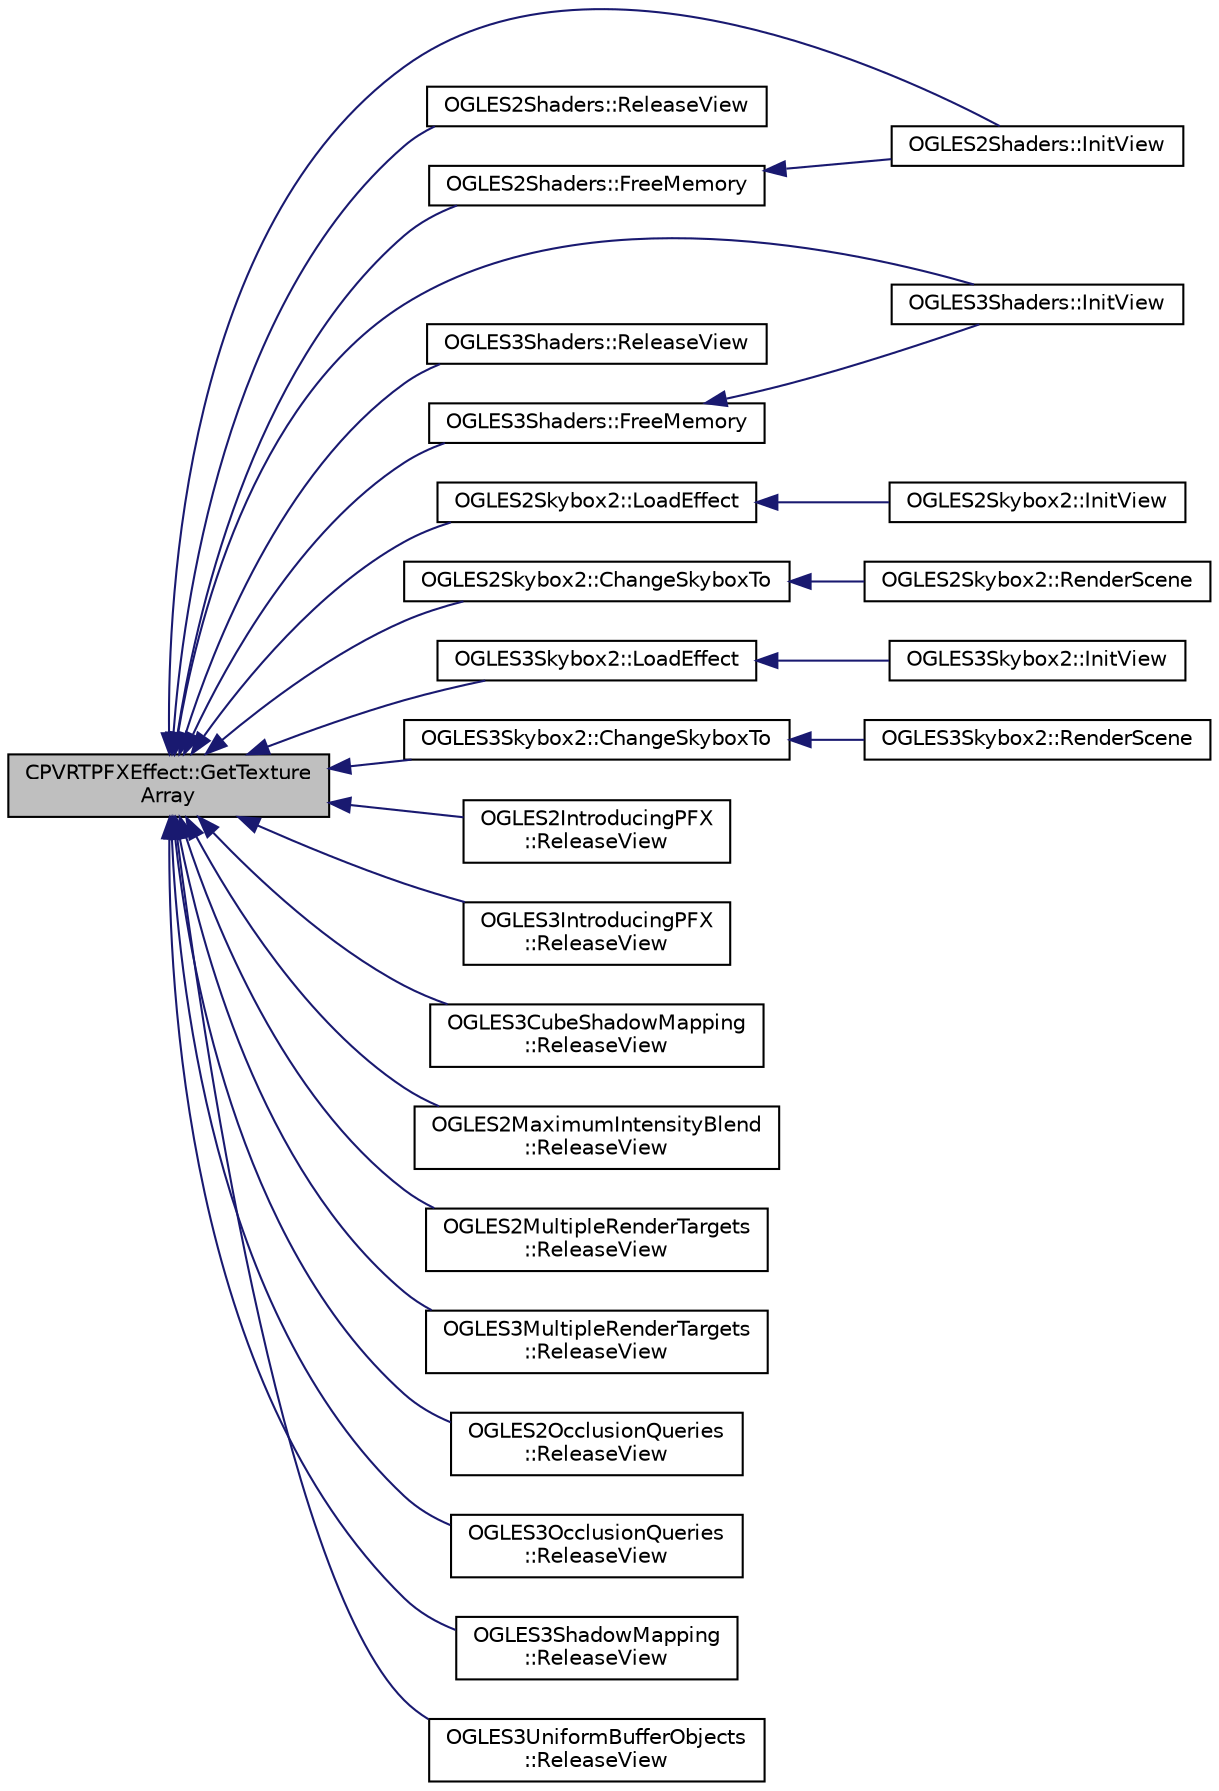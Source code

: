 digraph "CPVRTPFXEffect::GetTextureArray"
{
  edge [fontname="Helvetica",fontsize="10",labelfontname="Helvetica",labelfontsize="10"];
  node [fontname="Helvetica",fontsize="10",shape=record];
  rankdir="LR";
  Node1 [label="CPVRTPFXEffect::GetTexture\lArray",height=0.2,width=0.4,color="black", fillcolor="grey75", style="filled", fontcolor="black"];
  Node1 -> Node2 [dir="back",color="midnightblue",fontsize="10",style="solid"];
  Node2 [label="OGLES2Shaders::InitView",height=0.2,width=0.4,color="black", fillcolor="white", style="filled",URL="$class_o_g_l_e_s2_shaders.html#a9c2dcd2c42d0d9e8eba1acd00097be12"];
  Node1 -> Node3 [dir="back",color="midnightblue",fontsize="10",style="solid"];
  Node3 [label="OGLES2Shaders::ReleaseView",height=0.2,width=0.4,color="black", fillcolor="white", style="filled",URL="$class_o_g_l_e_s2_shaders.html#a360a3a96f30ba5a95cf2e39b0f019bda"];
  Node1 -> Node4 [dir="back",color="midnightblue",fontsize="10",style="solid"];
  Node4 [label="OGLES2Shaders::FreeMemory",height=0.2,width=0.4,color="black", fillcolor="white", style="filled",URL="$class_o_g_l_e_s2_shaders.html#ad943f9badd6d1be02f3f330bb501fbca"];
  Node4 -> Node2 [dir="back",color="midnightblue",fontsize="10",style="solid"];
  Node1 -> Node5 [dir="back",color="midnightblue",fontsize="10",style="solid"];
  Node5 [label="OGLES3Shaders::InitView",height=0.2,width=0.4,color="black", fillcolor="white", style="filled",URL="$class_o_g_l_e_s3_shaders.html#abbeeffa11a404097b6d1d0bd86acbf3d"];
  Node1 -> Node6 [dir="back",color="midnightblue",fontsize="10",style="solid"];
  Node6 [label="OGLES3Shaders::ReleaseView",height=0.2,width=0.4,color="black", fillcolor="white", style="filled",URL="$class_o_g_l_e_s3_shaders.html#a0861f258afaf7cef4b4395d7ba6a9c8b"];
  Node1 -> Node7 [dir="back",color="midnightblue",fontsize="10",style="solid"];
  Node7 [label="OGLES3Shaders::FreeMemory",height=0.2,width=0.4,color="black", fillcolor="white", style="filled",URL="$class_o_g_l_e_s3_shaders.html#a46979dd5a8dc92aa380b0adb71a1f902"];
  Node7 -> Node5 [dir="back",color="midnightblue",fontsize="10",style="solid"];
  Node1 -> Node8 [dir="back",color="midnightblue",fontsize="10",style="solid"];
  Node8 [label="OGLES2Skybox2::LoadEffect",height=0.2,width=0.4,color="black", fillcolor="white", style="filled",URL="$class_o_g_l_e_s2_skybox2.html#aad8d1b643dd05fee7e0cc04c545b3b66"];
  Node8 -> Node9 [dir="back",color="midnightblue",fontsize="10",style="solid"];
  Node9 [label="OGLES2Skybox2::InitView",height=0.2,width=0.4,color="black", fillcolor="white", style="filled",URL="$class_o_g_l_e_s2_skybox2.html#ada3a5fbf77319ed17e7b2f50068d3a8f"];
  Node1 -> Node10 [dir="back",color="midnightblue",fontsize="10",style="solid"];
  Node10 [label="OGLES2Skybox2::ChangeSkyboxTo",height=0.2,width=0.4,color="black", fillcolor="white", style="filled",URL="$class_o_g_l_e_s2_skybox2.html#a702f22fb63da89818a02b50c0152e62e"];
  Node10 -> Node11 [dir="back",color="midnightblue",fontsize="10",style="solid"];
  Node11 [label="OGLES2Skybox2::RenderScene",height=0.2,width=0.4,color="black", fillcolor="white", style="filled",URL="$class_o_g_l_e_s2_skybox2.html#a83cd337e5f97f8c739d25513a20a26d1"];
  Node1 -> Node12 [dir="back",color="midnightblue",fontsize="10",style="solid"];
  Node12 [label="OGLES3Skybox2::LoadEffect",height=0.2,width=0.4,color="black", fillcolor="white", style="filled",URL="$class_o_g_l_e_s3_skybox2.html#a89970a57199b6188ddcbec16b94b6dc8"];
  Node12 -> Node13 [dir="back",color="midnightblue",fontsize="10",style="solid"];
  Node13 [label="OGLES3Skybox2::InitView",height=0.2,width=0.4,color="black", fillcolor="white", style="filled",URL="$class_o_g_l_e_s3_skybox2.html#a8ffd3e8419f04229f3a96afa67b51183"];
  Node1 -> Node14 [dir="back",color="midnightblue",fontsize="10",style="solid"];
  Node14 [label="OGLES3Skybox2::ChangeSkyboxTo",height=0.2,width=0.4,color="black", fillcolor="white", style="filled",URL="$class_o_g_l_e_s3_skybox2.html#a50c3ba31407f8f209707526b08fe1e81"];
  Node14 -> Node15 [dir="back",color="midnightblue",fontsize="10",style="solid"];
  Node15 [label="OGLES3Skybox2::RenderScene",height=0.2,width=0.4,color="black", fillcolor="white", style="filled",URL="$class_o_g_l_e_s3_skybox2.html#a1e0c5d207ff576c3a4a6a8966a1a875b"];
  Node1 -> Node16 [dir="back",color="midnightblue",fontsize="10",style="solid"];
  Node16 [label="OGLES2IntroducingPFX\l::ReleaseView",height=0.2,width=0.4,color="black", fillcolor="white", style="filled",URL="$class_o_g_l_e_s2_introducing_p_f_x.html#a6eb886f9207c13f7b85517b0f97cece8"];
  Node1 -> Node17 [dir="back",color="midnightblue",fontsize="10",style="solid"];
  Node17 [label="OGLES3IntroducingPFX\l::ReleaseView",height=0.2,width=0.4,color="black", fillcolor="white", style="filled",URL="$class_o_g_l_e_s3_introducing_p_f_x.html#ac2f3d629ec9f26bb20f6183141a12933"];
  Node1 -> Node18 [dir="back",color="midnightblue",fontsize="10",style="solid"];
  Node18 [label="OGLES3CubeShadowMapping\l::ReleaseView",height=0.2,width=0.4,color="black", fillcolor="white", style="filled",URL="$class_o_g_l_e_s3_cube_shadow_mapping.html#abd8e5bf01a7d1aeb2248e5f3fbab7b9e"];
  Node1 -> Node19 [dir="back",color="midnightblue",fontsize="10",style="solid"];
  Node19 [label="OGLES2MaximumIntensityBlend\l::ReleaseView",height=0.2,width=0.4,color="black", fillcolor="white", style="filled",URL="$class_o_g_l_e_s2_maximum_intensity_blend.html#a5680e3b53e14a1b07e2ba0b1446e854a"];
  Node1 -> Node20 [dir="back",color="midnightblue",fontsize="10",style="solid"];
  Node20 [label="OGLES2MultipleRenderTargets\l::ReleaseView",height=0.2,width=0.4,color="black", fillcolor="white", style="filled",URL="$class_o_g_l_e_s2_multiple_render_targets.html#aa7231be09393e9c113e0f86d429eeaac"];
  Node1 -> Node21 [dir="back",color="midnightblue",fontsize="10",style="solid"];
  Node21 [label="OGLES3MultipleRenderTargets\l::ReleaseView",height=0.2,width=0.4,color="black", fillcolor="white", style="filled",URL="$class_o_g_l_e_s3_multiple_render_targets.html#aefebf6080020ed85e87d2f768bf52d17"];
  Node1 -> Node22 [dir="back",color="midnightblue",fontsize="10",style="solid"];
  Node22 [label="OGLES2OcclusionQueries\l::ReleaseView",height=0.2,width=0.4,color="black", fillcolor="white", style="filled",URL="$class_o_g_l_e_s2_occlusion_queries.html#a15a46c9465394c09b807d8ffe886b91d"];
  Node1 -> Node23 [dir="back",color="midnightblue",fontsize="10",style="solid"];
  Node23 [label="OGLES3OcclusionQueries\l::ReleaseView",height=0.2,width=0.4,color="black", fillcolor="white", style="filled",URL="$class_o_g_l_e_s3_occlusion_queries.html#a5b02be8e6865bbc17041ef202aea6fb0"];
  Node1 -> Node24 [dir="back",color="midnightblue",fontsize="10",style="solid"];
  Node24 [label="OGLES3ShadowMapping\l::ReleaseView",height=0.2,width=0.4,color="black", fillcolor="white", style="filled",URL="$class_o_g_l_e_s3_shadow_mapping.html#a4882cab0b86529e09cf0d420436c96bf"];
  Node1 -> Node25 [dir="back",color="midnightblue",fontsize="10",style="solid"];
  Node25 [label="OGLES3UniformBufferObjects\l::ReleaseView",height=0.2,width=0.4,color="black", fillcolor="white", style="filled",URL="$class_o_g_l_e_s3_uniform_buffer_objects.html#af85fa8198d1a8396424775ff5b679df9"];
}
